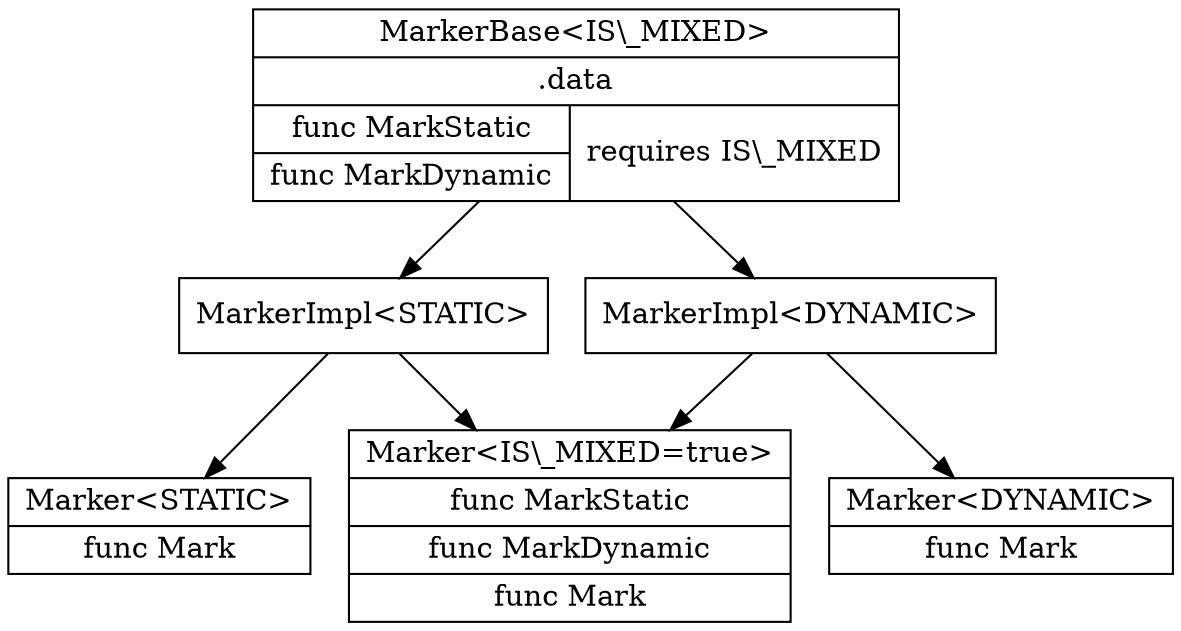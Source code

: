 digraph G {
	node [shape="record"];
	base [label="{MarkerBase&lt;IS\\_MIXED&gt;|.data|{{func MarkStatic|func MarkDynamic}|requires IS\\_MIXED}}"];
	markers [label="MarkerImpl&lt;STATIC&gt;"];
	markerd [label="MarkerImpl&lt;DYNAMIC&gt;"];
	markerm [label="{Marker&lt;IS\\_MIXED=true&gt;|func MarkStatic|func MarkDynamic|func Mark}"];
	base -> markers;
	base -> markerd;
	markers -> markerm;
	markerd -> markerm;
	markerms [label="{Marker&lt;STATIC&gt;|func Mark}"];
	markermd [label="{Marker&lt;DYNAMIC&gt;|func Mark}"];
	markers -> markerms;
	markerd -> markermd;
}
